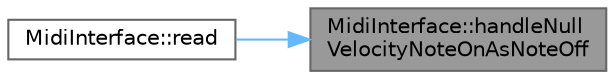 digraph "MidiInterface::handleNullVelocityNoteOnAsNoteOff"
{
 // INTERACTIVE_SVG=YES
 // LATEX_PDF_SIZE
  bgcolor="transparent";
  edge [fontname=Helvetica,fontsize=10,labelfontname=Helvetica,labelfontsize=10];
  node [fontname=Helvetica,fontsize=10,shape=box,height=0.2,width=0.4];
  rankdir="RL";
  Node1 [id="Node000001",label="MidiInterface::handleNull\lVelocityNoteOnAsNoteOff",height=0.2,width=0.4,color="gray40", fillcolor="grey60", style="filled", fontcolor="black",tooltip=" "];
  Node1 -> Node2 [id="edge1_Node000001_Node000002",dir="back",color="steelblue1",style="solid",tooltip=" "];
  Node2 [id="Node000002",label="MidiInterface::read",height=0.2,width=0.4,color="grey40", fillcolor="white", style="filled",URL="$dc/df1/group__input_gac7da892409239a434deff28b5d5cedbe.html#gac7da892409239a434deff28b5d5cedbe",tooltip="Read messages on a specified channel."];
}
